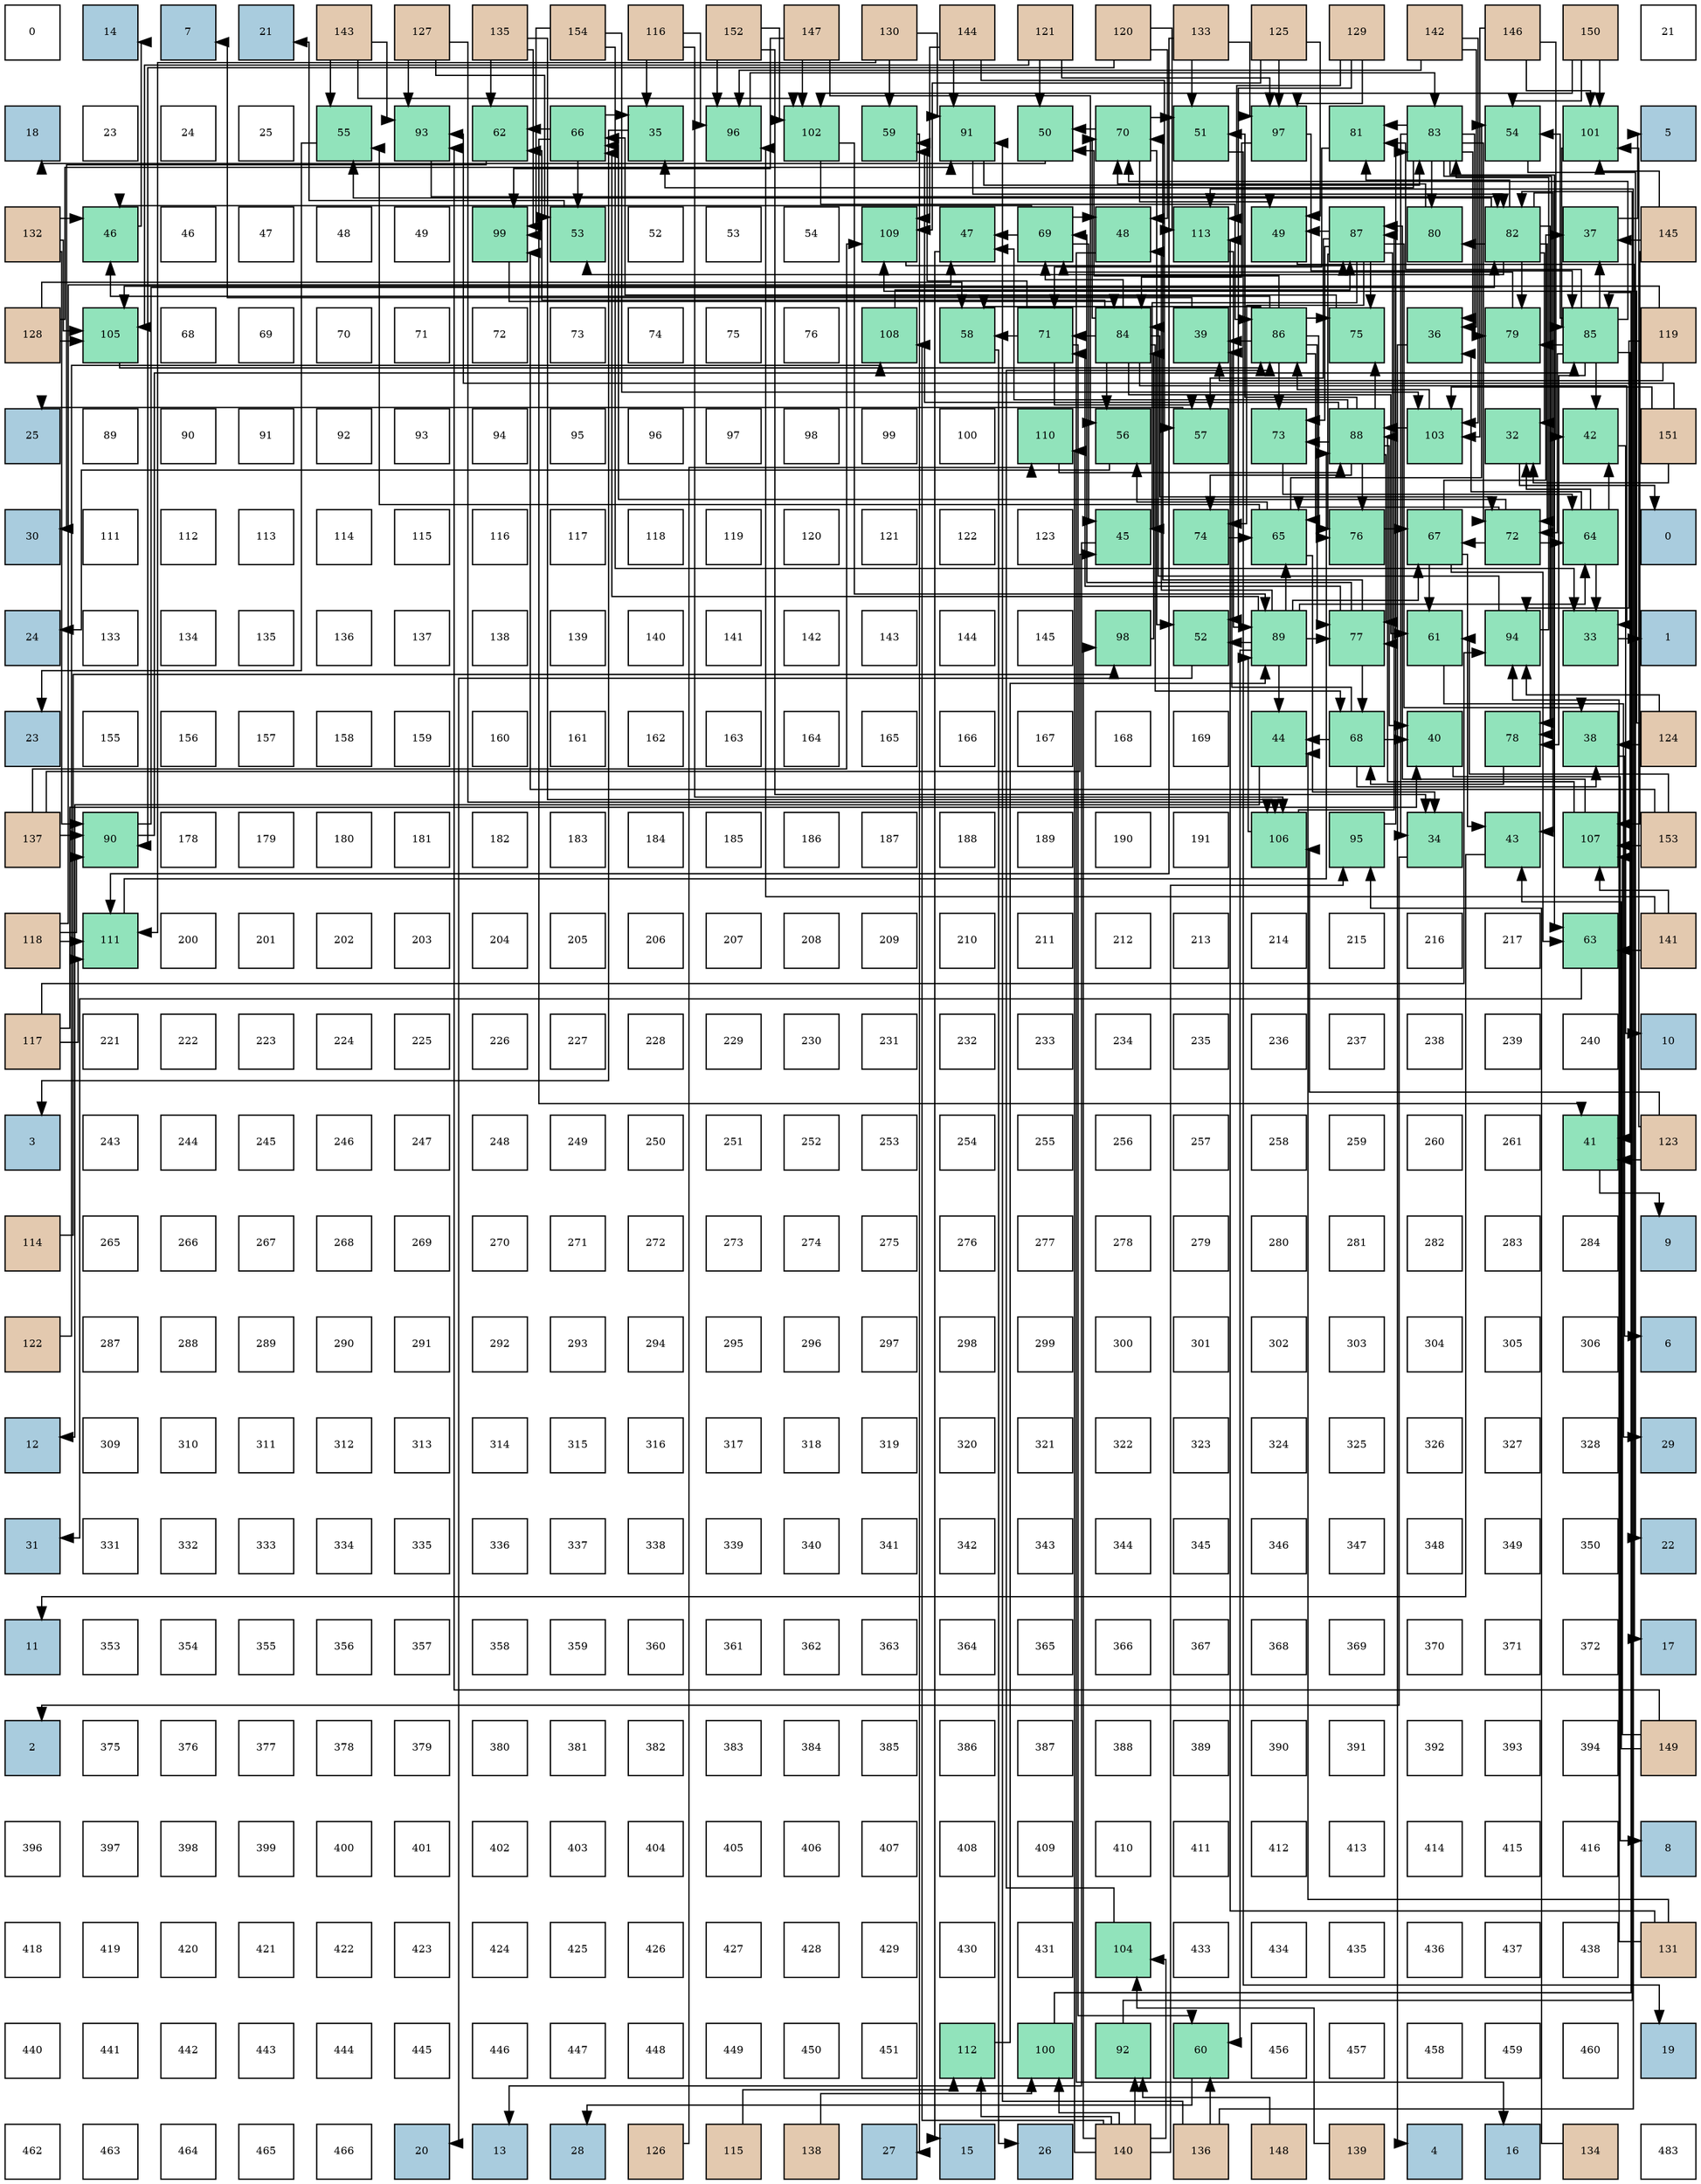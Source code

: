 digraph layout{
 rankdir=TB;
 splines=ortho;
 node [style=filled shape=square fixedsize=true width=0.6];
0[label="0", fontsize=8, fillcolor="#ffffff"];
1[label="14", fontsize=8, fillcolor="#a9ccde"];
2[label="7", fontsize=8, fillcolor="#a9ccde"];
3[label="21", fontsize=8, fillcolor="#a9ccde"];
4[label="143", fontsize=8, fillcolor="#e3c9af"];
5[label="127", fontsize=8, fillcolor="#e3c9af"];
6[label="135", fontsize=8, fillcolor="#e3c9af"];
7[label="154", fontsize=8, fillcolor="#e3c9af"];
8[label="116", fontsize=8, fillcolor="#e3c9af"];
9[label="152", fontsize=8, fillcolor="#e3c9af"];
10[label="147", fontsize=8, fillcolor="#e3c9af"];
11[label="130", fontsize=8, fillcolor="#e3c9af"];
12[label="144", fontsize=8, fillcolor="#e3c9af"];
13[label="121", fontsize=8, fillcolor="#e3c9af"];
14[label="120", fontsize=8, fillcolor="#e3c9af"];
15[label="133", fontsize=8, fillcolor="#e3c9af"];
16[label="125", fontsize=8, fillcolor="#e3c9af"];
17[label="129", fontsize=8, fillcolor="#e3c9af"];
18[label="142", fontsize=8, fillcolor="#e3c9af"];
19[label="146", fontsize=8, fillcolor="#e3c9af"];
20[label="150", fontsize=8, fillcolor="#e3c9af"];
21[label="21", fontsize=8, fillcolor="#ffffff"];
22[label="18", fontsize=8, fillcolor="#a9ccde"];
23[label="23", fontsize=8, fillcolor="#ffffff"];
24[label="24", fontsize=8, fillcolor="#ffffff"];
25[label="25", fontsize=8, fillcolor="#ffffff"];
26[label="55", fontsize=8, fillcolor="#91e3bb"];
27[label="93", fontsize=8, fillcolor="#91e3bb"];
28[label="62", fontsize=8, fillcolor="#91e3bb"];
29[label="66", fontsize=8, fillcolor="#91e3bb"];
30[label="35", fontsize=8, fillcolor="#91e3bb"];
31[label="96", fontsize=8, fillcolor="#91e3bb"];
32[label="102", fontsize=8, fillcolor="#91e3bb"];
33[label="59", fontsize=8, fillcolor="#91e3bb"];
34[label="91", fontsize=8, fillcolor="#91e3bb"];
35[label="50", fontsize=8, fillcolor="#91e3bb"];
36[label="70", fontsize=8, fillcolor="#91e3bb"];
37[label="51", fontsize=8, fillcolor="#91e3bb"];
38[label="97", fontsize=8, fillcolor="#91e3bb"];
39[label="81", fontsize=8, fillcolor="#91e3bb"];
40[label="83", fontsize=8, fillcolor="#91e3bb"];
41[label="54", fontsize=8, fillcolor="#91e3bb"];
42[label="101", fontsize=8, fillcolor="#91e3bb"];
43[label="5", fontsize=8, fillcolor="#a9ccde"];
44[label="132", fontsize=8, fillcolor="#e3c9af"];
45[label="46", fontsize=8, fillcolor="#91e3bb"];
46[label="46", fontsize=8, fillcolor="#ffffff"];
47[label="47", fontsize=8, fillcolor="#ffffff"];
48[label="48", fontsize=8, fillcolor="#ffffff"];
49[label="49", fontsize=8, fillcolor="#ffffff"];
50[label="99", fontsize=8, fillcolor="#91e3bb"];
51[label="53", fontsize=8, fillcolor="#91e3bb"];
52[label="52", fontsize=8, fillcolor="#ffffff"];
53[label="53", fontsize=8, fillcolor="#ffffff"];
54[label="54", fontsize=8, fillcolor="#ffffff"];
55[label="109", fontsize=8, fillcolor="#91e3bb"];
56[label="47", fontsize=8, fillcolor="#91e3bb"];
57[label="69", fontsize=8, fillcolor="#91e3bb"];
58[label="48", fontsize=8, fillcolor="#91e3bb"];
59[label="113", fontsize=8, fillcolor="#91e3bb"];
60[label="49", fontsize=8, fillcolor="#91e3bb"];
61[label="87", fontsize=8, fillcolor="#91e3bb"];
62[label="80", fontsize=8, fillcolor="#91e3bb"];
63[label="82", fontsize=8, fillcolor="#91e3bb"];
64[label="37", fontsize=8, fillcolor="#91e3bb"];
65[label="145", fontsize=8, fillcolor="#e3c9af"];
66[label="128", fontsize=8, fillcolor="#e3c9af"];
67[label="105", fontsize=8, fillcolor="#91e3bb"];
68[label="68", fontsize=8, fillcolor="#ffffff"];
69[label="69", fontsize=8, fillcolor="#ffffff"];
70[label="70", fontsize=8, fillcolor="#ffffff"];
71[label="71", fontsize=8, fillcolor="#ffffff"];
72[label="72", fontsize=8, fillcolor="#ffffff"];
73[label="73", fontsize=8, fillcolor="#ffffff"];
74[label="74", fontsize=8, fillcolor="#ffffff"];
75[label="75", fontsize=8, fillcolor="#ffffff"];
76[label="76", fontsize=8, fillcolor="#ffffff"];
77[label="108", fontsize=8, fillcolor="#91e3bb"];
78[label="58", fontsize=8, fillcolor="#91e3bb"];
79[label="71", fontsize=8, fillcolor="#91e3bb"];
80[label="84", fontsize=8, fillcolor="#91e3bb"];
81[label="39", fontsize=8, fillcolor="#91e3bb"];
82[label="86", fontsize=8, fillcolor="#91e3bb"];
83[label="75", fontsize=8, fillcolor="#91e3bb"];
84[label="36", fontsize=8, fillcolor="#91e3bb"];
85[label="79", fontsize=8, fillcolor="#91e3bb"];
86[label="85", fontsize=8, fillcolor="#91e3bb"];
87[label="119", fontsize=8, fillcolor="#e3c9af"];
88[label="25", fontsize=8, fillcolor="#a9ccde"];
89[label="89", fontsize=8, fillcolor="#ffffff"];
90[label="90", fontsize=8, fillcolor="#ffffff"];
91[label="91", fontsize=8, fillcolor="#ffffff"];
92[label="92", fontsize=8, fillcolor="#ffffff"];
93[label="93", fontsize=8, fillcolor="#ffffff"];
94[label="94", fontsize=8, fillcolor="#ffffff"];
95[label="95", fontsize=8, fillcolor="#ffffff"];
96[label="96", fontsize=8, fillcolor="#ffffff"];
97[label="97", fontsize=8, fillcolor="#ffffff"];
98[label="98", fontsize=8, fillcolor="#ffffff"];
99[label="99", fontsize=8, fillcolor="#ffffff"];
100[label="100", fontsize=8, fillcolor="#ffffff"];
101[label="110", fontsize=8, fillcolor="#91e3bb"];
102[label="56", fontsize=8, fillcolor="#91e3bb"];
103[label="57", fontsize=8, fillcolor="#91e3bb"];
104[label="73", fontsize=8, fillcolor="#91e3bb"];
105[label="88", fontsize=8, fillcolor="#91e3bb"];
106[label="103", fontsize=8, fillcolor="#91e3bb"];
107[label="32", fontsize=8, fillcolor="#91e3bb"];
108[label="42", fontsize=8, fillcolor="#91e3bb"];
109[label="151", fontsize=8, fillcolor="#e3c9af"];
110[label="30", fontsize=8, fillcolor="#a9ccde"];
111[label="111", fontsize=8, fillcolor="#ffffff"];
112[label="112", fontsize=8, fillcolor="#ffffff"];
113[label="113", fontsize=8, fillcolor="#ffffff"];
114[label="114", fontsize=8, fillcolor="#ffffff"];
115[label="115", fontsize=8, fillcolor="#ffffff"];
116[label="116", fontsize=8, fillcolor="#ffffff"];
117[label="117", fontsize=8, fillcolor="#ffffff"];
118[label="118", fontsize=8, fillcolor="#ffffff"];
119[label="119", fontsize=8, fillcolor="#ffffff"];
120[label="120", fontsize=8, fillcolor="#ffffff"];
121[label="121", fontsize=8, fillcolor="#ffffff"];
122[label="122", fontsize=8, fillcolor="#ffffff"];
123[label="123", fontsize=8, fillcolor="#ffffff"];
124[label="45", fontsize=8, fillcolor="#91e3bb"];
125[label="74", fontsize=8, fillcolor="#91e3bb"];
126[label="65", fontsize=8, fillcolor="#91e3bb"];
127[label="76", fontsize=8, fillcolor="#91e3bb"];
128[label="67", fontsize=8, fillcolor="#91e3bb"];
129[label="72", fontsize=8, fillcolor="#91e3bb"];
130[label="64", fontsize=8, fillcolor="#91e3bb"];
131[label="0", fontsize=8, fillcolor="#a9ccde"];
132[label="24", fontsize=8, fillcolor="#a9ccde"];
133[label="133", fontsize=8, fillcolor="#ffffff"];
134[label="134", fontsize=8, fillcolor="#ffffff"];
135[label="135", fontsize=8, fillcolor="#ffffff"];
136[label="136", fontsize=8, fillcolor="#ffffff"];
137[label="137", fontsize=8, fillcolor="#ffffff"];
138[label="138", fontsize=8, fillcolor="#ffffff"];
139[label="139", fontsize=8, fillcolor="#ffffff"];
140[label="140", fontsize=8, fillcolor="#ffffff"];
141[label="141", fontsize=8, fillcolor="#ffffff"];
142[label="142", fontsize=8, fillcolor="#ffffff"];
143[label="143", fontsize=8, fillcolor="#ffffff"];
144[label="144", fontsize=8, fillcolor="#ffffff"];
145[label="145", fontsize=8, fillcolor="#ffffff"];
146[label="98", fontsize=8, fillcolor="#91e3bb"];
147[label="52", fontsize=8, fillcolor="#91e3bb"];
148[label="89", fontsize=8, fillcolor="#91e3bb"];
149[label="77", fontsize=8, fillcolor="#91e3bb"];
150[label="61", fontsize=8, fillcolor="#91e3bb"];
151[label="94", fontsize=8, fillcolor="#91e3bb"];
152[label="33", fontsize=8, fillcolor="#91e3bb"];
153[label="1", fontsize=8, fillcolor="#a9ccde"];
154[label="23", fontsize=8, fillcolor="#a9ccde"];
155[label="155", fontsize=8, fillcolor="#ffffff"];
156[label="156", fontsize=8, fillcolor="#ffffff"];
157[label="157", fontsize=8, fillcolor="#ffffff"];
158[label="158", fontsize=8, fillcolor="#ffffff"];
159[label="159", fontsize=8, fillcolor="#ffffff"];
160[label="160", fontsize=8, fillcolor="#ffffff"];
161[label="161", fontsize=8, fillcolor="#ffffff"];
162[label="162", fontsize=8, fillcolor="#ffffff"];
163[label="163", fontsize=8, fillcolor="#ffffff"];
164[label="164", fontsize=8, fillcolor="#ffffff"];
165[label="165", fontsize=8, fillcolor="#ffffff"];
166[label="166", fontsize=8, fillcolor="#ffffff"];
167[label="167", fontsize=8, fillcolor="#ffffff"];
168[label="168", fontsize=8, fillcolor="#ffffff"];
169[label="169", fontsize=8, fillcolor="#ffffff"];
170[label="44", fontsize=8, fillcolor="#91e3bb"];
171[label="68", fontsize=8, fillcolor="#91e3bb"];
172[label="40", fontsize=8, fillcolor="#91e3bb"];
173[label="78", fontsize=8, fillcolor="#91e3bb"];
174[label="38", fontsize=8, fillcolor="#91e3bb"];
175[label="124", fontsize=8, fillcolor="#e3c9af"];
176[label="137", fontsize=8, fillcolor="#e3c9af"];
177[label="90", fontsize=8, fillcolor="#91e3bb"];
178[label="178", fontsize=8, fillcolor="#ffffff"];
179[label="179", fontsize=8, fillcolor="#ffffff"];
180[label="180", fontsize=8, fillcolor="#ffffff"];
181[label="181", fontsize=8, fillcolor="#ffffff"];
182[label="182", fontsize=8, fillcolor="#ffffff"];
183[label="183", fontsize=8, fillcolor="#ffffff"];
184[label="184", fontsize=8, fillcolor="#ffffff"];
185[label="185", fontsize=8, fillcolor="#ffffff"];
186[label="186", fontsize=8, fillcolor="#ffffff"];
187[label="187", fontsize=8, fillcolor="#ffffff"];
188[label="188", fontsize=8, fillcolor="#ffffff"];
189[label="189", fontsize=8, fillcolor="#ffffff"];
190[label="190", fontsize=8, fillcolor="#ffffff"];
191[label="191", fontsize=8, fillcolor="#ffffff"];
192[label="106", fontsize=8, fillcolor="#91e3bb"];
193[label="95", fontsize=8, fillcolor="#91e3bb"];
194[label="34", fontsize=8, fillcolor="#91e3bb"];
195[label="43", fontsize=8, fillcolor="#91e3bb"];
196[label="107", fontsize=8, fillcolor="#91e3bb"];
197[label="153", fontsize=8, fillcolor="#e3c9af"];
198[label="118", fontsize=8, fillcolor="#e3c9af"];
199[label="111", fontsize=8, fillcolor="#91e3bb"];
200[label="200", fontsize=8, fillcolor="#ffffff"];
201[label="201", fontsize=8, fillcolor="#ffffff"];
202[label="202", fontsize=8, fillcolor="#ffffff"];
203[label="203", fontsize=8, fillcolor="#ffffff"];
204[label="204", fontsize=8, fillcolor="#ffffff"];
205[label="205", fontsize=8, fillcolor="#ffffff"];
206[label="206", fontsize=8, fillcolor="#ffffff"];
207[label="207", fontsize=8, fillcolor="#ffffff"];
208[label="208", fontsize=8, fillcolor="#ffffff"];
209[label="209", fontsize=8, fillcolor="#ffffff"];
210[label="210", fontsize=8, fillcolor="#ffffff"];
211[label="211", fontsize=8, fillcolor="#ffffff"];
212[label="212", fontsize=8, fillcolor="#ffffff"];
213[label="213", fontsize=8, fillcolor="#ffffff"];
214[label="214", fontsize=8, fillcolor="#ffffff"];
215[label="215", fontsize=8, fillcolor="#ffffff"];
216[label="216", fontsize=8, fillcolor="#ffffff"];
217[label="217", fontsize=8, fillcolor="#ffffff"];
218[label="63", fontsize=8, fillcolor="#91e3bb"];
219[label="141", fontsize=8, fillcolor="#e3c9af"];
220[label="117", fontsize=8, fillcolor="#e3c9af"];
221[label="221", fontsize=8, fillcolor="#ffffff"];
222[label="222", fontsize=8, fillcolor="#ffffff"];
223[label="223", fontsize=8, fillcolor="#ffffff"];
224[label="224", fontsize=8, fillcolor="#ffffff"];
225[label="225", fontsize=8, fillcolor="#ffffff"];
226[label="226", fontsize=8, fillcolor="#ffffff"];
227[label="227", fontsize=8, fillcolor="#ffffff"];
228[label="228", fontsize=8, fillcolor="#ffffff"];
229[label="229", fontsize=8, fillcolor="#ffffff"];
230[label="230", fontsize=8, fillcolor="#ffffff"];
231[label="231", fontsize=8, fillcolor="#ffffff"];
232[label="232", fontsize=8, fillcolor="#ffffff"];
233[label="233", fontsize=8, fillcolor="#ffffff"];
234[label="234", fontsize=8, fillcolor="#ffffff"];
235[label="235", fontsize=8, fillcolor="#ffffff"];
236[label="236", fontsize=8, fillcolor="#ffffff"];
237[label="237", fontsize=8, fillcolor="#ffffff"];
238[label="238", fontsize=8, fillcolor="#ffffff"];
239[label="239", fontsize=8, fillcolor="#ffffff"];
240[label="240", fontsize=8, fillcolor="#ffffff"];
241[label="10", fontsize=8, fillcolor="#a9ccde"];
242[label="3", fontsize=8, fillcolor="#a9ccde"];
243[label="243", fontsize=8, fillcolor="#ffffff"];
244[label="244", fontsize=8, fillcolor="#ffffff"];
245[label="245", fontsize=8, fillcolor="#ffffff"];
246[label="246", fontsize=8, fillcolor="#ffffff"];
247[label="247", fontsize=8, fillcolor="#ffffff"];
248[label="248", fontsize=8, fillcolor="#ffffff"];
249[label="249", fontsize=8, fillcolor="#ffffff"];
250[label="250", fontsize=8, fillcolor="#ffffff"];
251[label="251", fontsize=8, fillcolor="#ffffff"];
252[label="252", fontsize=8, fillcolor="#ffffff"];
253[label="253", fontsize=8, fillcolor="#ffffff"];
254[label="254", fontsize=8, fillcolor="#ffffff"];
255[label="255", fontsize=8, fillcolor="#ffffff"];
256[label="256", fontsize=8, fillcolor="#ffffff"];
257[label="257", fontsize=8, fillcolor="#ffffff"];
258[label="258", fontsize=8, fillcolor="#ffffff"];
259[label="259", fontsize=8, fillcolor="#ffffff"];
260[label="260", fontsize=8, fillcolor="#ffffff"];
261[label="261", fontsize=8, fillcolor="#ffffff"];
262[label="41", fontsize=8, fillcolor="#91e3bb"];
263[label="123", fontsize=8, fillcolor="#e3c9af"];
264[label="114", fontsize=8, fillcolor="#e3c9af"];
265[label="265", fontsize=8, fillcolor="#ffffff"];
266[label="266", fontsize=8, fillcolor="#ffffff"];
267[label="267", fontsize=8, fillcolor="#ffffff"];
268[label="268", fontsize=8, fillcolor="#ffffff"];
269[label="269", fontsize=8, fillcolor="#ffffff"];
270[label="270", fontsize=8, fillcolor="#ffffff"];
271[label="271", fontsize=8, fillcolor="#ffffff"];
272[label="272", fontsize=8, fillcolor="#ffffff"];
273[label="273", fontsize=8, fillcolor="#ffffff"];
274[label="274", fontsize=8, fillcolor="#ffffff"];
275[label="275", fontsize=8, fillcolor="#ffffff"];
276[label="276", fontsize=8, fillcolor="#ffffff"];
277[label="277", fontsize=8, fillcolor="#ffffff"];
278[label="278", fontsize=8, fillcolor="#ffffff"];
279[label="279", fontsize=8, fillcolor="#ffffff"];
280[label="280", fontsize=8, fillcolor="#ffffff"];
281[label="281", fontsize=8, fillcolor="#ffffff"];
282[label="282", fontsize=8, fillcolor="#ffffff"];
283[label="283", fontsize=8, fillcolor="#ffffff"];
284[label="284", fontsize=8, fillcolor="#ffffff"];
285[label="9", fontsize=8, fillcolor="#a9ccde"];
286[label="122", fontsize=8, fillcolor="#e3c9af"];
287[label="287", fontsize=8, fillcolor="#ffffff"];
288[label="288", fontsize=8, fillcolor="#ffffff"];
289[label="289", fontsize=8, fillcolor="#ffffff"];
290[label="290", fontsize=8, fillcolor="#ffffff"];
291[label="291", fontsize=8, fillcolor="#ffffff"];
292[label="292", fontsize=8, fillcolor="#ffffff"];
293[label="293", fontsize=8, fillcolor="#ffffff"];
294[label="294", fontsize=8, fillcolor="#ffffff"];
295[label="295", fontsize=8, fillcolor="#ffffff"];
296[label="296", fontsize=8, fillcolor="#ffffff"];
297[label="297", fontsize=8, fillcolor="#ffffff"];
298[label="298", fontsize=8, fillcolor="#ffffff"];
299[label="299", fontsize=8, fillcolor="#ffffff"];
300[label="300", fontsize=8, fillcolor="#ffffff"];
301[label="301", fontsize=8, fillcolor="#ffffff"];
302[label="302", fontsize=8, fillcolor="#ffffff"];
303[label="303", fontsize=8, fillcolor="#ffffff"];
304[label="304", fontsize=8, fillcolor="#ffffff"];
305[label="305", fontsize=8, fillcolor="#ffffff"];
306[label="306", fontsize=8, fillcolor="#ffffff"];
307[label="6", fontsize=8, fillcolor="#a9ccde"];
308[label="12", fontsize=8, fillcolor="#a9ccde"];
309[label="309", fontsize=8, fillcolor="#ffffff"];
310[label="310", fontsize=8, fillcolor="#ffffff"];
311[label="311", fontsize=8, fillcolor="#ffffff"];
312[label="312", fontsize=8, fillcolor="#ffffff"];
313[label="313", fontsize=8, fillcolor="#ffffff"];
314[label="314", fontsize=8, fillcolor="#ffffff"];
315[label="315", fontsize=8, fillcolor="#ffffff"];
316[label="316", fontsize=8, fillcolor="#ffffff"];
317[label="317", fontsize=8, fillcolor="#ffffff"];
318[label="318", fontsize=8, fillcolor="#ffffff"];
319[label="319", fontsize=8, fillcolor="#ffffff"];
320[label="320", fontsize=8, fillcolor="#ffffff"];
321[label="321", fontsize=8, fillcolor="#ffffff"];
322[label="322", fontsize=8, fillcolor="#ffffff"];
323[label="323", fontsize=8, fillcolor="#ffffff"];
324[label="324", fontsize=8, fillcolor="#ffffff"];
325[label="325", fontsize=8, fillcolor="#ffffff"];
326[label="326", fontsize=8, fillcolor="#ffffff"];
327[label="327", fontsize=8, fillcolor="#ffffff"];
328[label="328", fontsize=8, fillcolor="#ffffff"];
329[label="29", fontsize=8, fillcolor="#a9ccde"];
330[label="31", fontsize=8, fillcolor="#a9ccde"];
331[label="331", fontsize=8, fillcolor="#ffffff"];
332[label="332", fontsize=8, fillcolor="#ffffff"];
333[label="333", fontsize=8, fillcolor="#ffffff"];
334[label="334", fontsize=8, fillcolor="#ffffff"];
335[label="335", fontsize=8, fillcolor="#ffffff"];
336[label="336", fontsize=8, fillcolor="#ffffff"];
337[label="337", fontsize=8, fillcolor="#ffffff"];
338[label="338", fontsize=8, fillcolor="#ffffff"];
339[label="339", fontsize=8, fillcolor="#ffffff"];
340[label="340", fontsize=8, fillcolor="#ffffff"];
341[label="341", fontsize=8, fillcolor="#ffffff"];
342[label="342", fontsize=8, fillcolor="#ffffff"];
343[label="343", fontsize=8, fillcolor="#ffffff"];
344[label="344", fontsize=8, fillcolor="#ffffff"];
345[label="345", fontsize=8, fillcolor="#ffffff"];
346[label="346", fontsize=8, fillcolor="#ffffff"];
347[label="347", fontsize=8, fillcolor="#ffffff"];
348[label="348", fontsize=8, fillcolor="#ffffff"];
349[label="349", fontsize=8, fillcolor="#ffffff"];
350[label="350", fontsize=8, fillcolor="#ffffff"];
351[label="22", fontsize=8, fillcolor="#a9ccde"];
352[label="11", fontsize=8, fillcolor="#a9ccde"];
353[label="353", fontsize=8, fillcolor="#ffffff"];
354[label="354", fontsize=8, fillcolor="#ffffff"];
355[label="355", fontsize=8, fillcolor="#ffffff"];
356[label="356", fontsize=8, fillcolor="#ffffff"];
357[label="357", fontsize=8, fillcolor="#ffffff"];
358[label="358", fontsize=8, fillcolor="#ffffff"];
359[label="359", fontsize=8, fillcolor="#ffffff"];
360[label="360", fontsize=8, fillcolor="#ffffff"];
361[label="361", fontsize=8, fillcolor="#ffffff"];
362[label="362", fontsize=8, fillcolor="#ffffff"];
363[label="363", fontsize=8, fillcolor="#ffffff"];
364[label="364", fontsize=8, fillcolor="#ffffff"];
365[label="365", fontsize=8, fillcolor="#ffffff"];
366[label="366", fontsize=8, fillcolor="#ffffff"];
367[label="367", fontsize=8, fillcolor="#ffffff"];
368[label="368", fontsize=8, fillcolor="#ffffff"];
369[label="369", fontsize=8, fillcolor="#ffffff"];
370[label="370", fontsize=8, fillcolor="#ffffff"];
371[label="371", fontsize=8, fillcolor="#ffffff"];
372[label="372", fontsize=8, fillcolor="#ffffff"];
373[label="17", fontsize=8, fillcolor="#a9ccde"];
374[label="2", fontsize=8, fillcolor="#a9ccde"];
375[label="375", fontsize=8, fillcolor="#ffffff"];
376[label="376", fontsize=8, fillcolor="#ffffff"];
377[label="377", fontsize=8, fillcolor="#ffffff"];
378[label="378", fontsize=8, fillcolor="#ffffff"];
379[label="379", fontsize=8, fillcolor="#ffffff"];
380[label="380", fontsize=8, fillcolor="#ffffff"];
381[label="381", fontsize=8, fillcolor="#ffffff"];
382[label="382", fontsize=8, fillcolor="#ffffff"];
383[label="383", fontsize=8, fillcolor="#ffffff"];
384[label="384", fontsize=8, fillcolor="#ffffff"];
385[label="385", fontsize=8, fillcolor="#ffffff"];
386[label="386", fontsize=8, fillcolor="#ffffff"];
387[label="387", fontsize=8, fillcolor="#ffffff"];
388[label="388", fontsize=8, fillcolor="#ffffff"];
389[label="389", fontsize=8, fillcolor="#ffffff"];
390[label="390", fontsize=8, fillcolor="#ffffff"];
391[label="391", fontsize=8, fillcolor="#ffffff"];
392[label="392", fontsize=8, fillcolor="#ffffff"];
393[label="393", fontsize=8, fillcolor="#ffffff"];
394[label="394", fontsize=8, fillcolor="#ffffff"];
395[label="149", fontsize=8, fillcolor="#e3c9af"];
396[label="396", fontsize=8, fillcolor="#ffffff"];
397[label="397", fontsize=8, fillcolor="#ffffff"];
398[label="398", fontsize=8, fillcolor="#ffffff"];
399[label="399", fontsize=8, fillcolor="#ffffff"];
400[label="400", fontsize=8, fillcolor="#ffffff"];
401[label="401", fontsize=8, fillcolor="#ffffff"];
402[label="402", fontsize=8, fillcolor="#ffffff"];
403[label="403", fontsize=8, fillcolor="#ffffff"];
404[label="404", fontsize=8, fillcolor="#ffffff"];
405[label="405", fontsize=8, fillcolor="#ffffff"];
406[label="406", fontsize=8, fillcolor="#ffffff"];
407[label="407", fontsize=8, fillcolor="#ffffff"];
408[label="408", fontsize=8, fillcolor="#ffffff"];
409[label="409", fontsize=8, fillcolor="#ffffff"];
410[label="410", fontsize=8, fillcolor="#ffffff"];
411[label="411", fontsize=8, fillcolor="#ffffff"];
412[label="412", fontsize=8, fillcolor="#ffffff"];
413[label="413", fontsize=8, fillcolor="#ffffff"];
414[label="414", fontsize=8, fillcolor="#ffffff"];
415[label="415", fontsize=8, fillcolor="#ffffff"];
416[label="416", fontsize=8, fillcolor="#ffffff"];
417[label="8", fontsize=8, fillcolor="#a9ccde"];
418[label="418", fontsize=8, fillcolor="#ffffff"];
419[label="419", fontsize=8, fillcolor="#ffffff"];
420[label="420", fontsize=8, fillcolor="#ffffff"];
421[label="421", fontsize=8, fillcolor="#ffffff"];
422[label="422", fontsize=8, fillcolor="#ffffff"];
423[label="423", fontsize=8, fillcolor="#ffffff"];
424[label="424", fontsize=8, fillcolor="#ffffff"];
425[label="425", fontsize=8, fillcolor="#ffffff"];
426[label="426", fontsize=8, fillcolor="#ffffff"];
427[label="427", fontsize=8, fillcolor="#ffffff"];
428[label="428", fontsize=8, fillcolor="#ffffff"];
429[label="429", fontsize=8, fillcolor="#ffffff"];
430[label="430", fontsize=8, fillcolor="#ffffff"];
431[label="431", fontsize=8, fillcolor="#ffffff"];
432[label="104", fontsize=8, fillcolor="#91e3bb"];
433[label="433", fontsize=8, fillcolor="#ffffff"];
434[label="434", fontsize=8, fillcolor="#ffffff"];
435[label="435", fontsize=8, fillcolor="#ffffff"];
436[label="436", fontsize=8, fillcolor="#ffffff"];
437[label="437", fontsize=8, fillcolor="#ffffff"];
438[label="438", fontsize=8, fillcolor="#ffffff"];
439[label="131", fontsize=8, fillcolor="#e3c9af"];
440[label="440", fontsize=8, fillcolor="#ffffff"];
441[label="441", fontsize=8, fillcolor="#ffffff"];
442[label="442", fontsize=8, fillcolor="#ffffff"];
443[label="443", fontsize=8, fillcolor="#ffffff"];
444[label="444", fontsize=8, fillcolor="#ffffff"];
445[label="445", fontsize=8, fillcolor="#ffffff"];
446[label="446", fontsize=8, fillcolor="#ffffff"];
447[label="447", fontsize=8, fillcolor="#ffffff"];
448[label="448", fontsize=8, fillcolor="#ffffff"];
449[label="449", fontsize=8, fillcolor="#ffffff"];
450[label="450", fontsize=8, fillcolor="#ffffff"];
451[label="451", fontsize=8, fillcolor="#ffffff"];
452[label="112", fontsize=8, fillcolor="#91e3bb"];
453[label="100", fontsize=8, fillcolor="#91e3bb"];
454[label="92", fontsize=8, fillcolor="#91e3bb"];
455[label="60", fontsize=8, fillcolor="#91e3bb"];
456[label="456", fontsize=8, fillcolor="#ffffff"];
457[label="457", fontsize=8, fillcolor="#ffffff"];
458[label="458", fontsize=8, fillcolor="#ffffff"];
459[label="459", fontsize=8, fillcolor="#ffffff"];
460[label="460", fontsize=8, fillcolor="#ffffff"];
461[label="19", fontsize=8, fillcolor="#a9ccde"];
462[label="462", fontsize=8, fillcolor="#ffffff"];
463[label="463", fontsize=8, fillcolor="#ffffff"];
464[label="464", fontsize=8, fillcolor="#ffffff"];
465[label="465", fontsize=8, fillcolor="#ffffff"];
466[label="466", fontsize=8, fillcolor="#ffffff"];
467[label="20", fontsize=8, fillcolor="#a9ccde"];
468[label="13", fontsize=8, fillcolor="#a9ccde"];
469[label="28", fontsize=8, fillcolor="#a9ccde"];
470[label="126", fontsize=8, fillcolor="#e3c9af"];
471[label="115", fontsize=8, fillcolor="#e3c9af"];
472[label="138", fontsize=8, fillcolor="#e3c9af"];
473[label="27", fontsize=8, fillcolor="#a9ccde"];
474[label="15", fontsize=8, fillcolor="#a9ccde"];
475[label="26", fontsize=8, fillcolor="#a9ccde"];
476[label="140", fontsize=8, fillcolor="#e3c9af"];
477[label="136", fontsize=8, fillcolor="#e3c9af"];
478[label="148", fontsize=8, fillcolor="#e3c9af"];
479[label="139", fontsize=8, fillcolor="#e3c9af"];
480[label="4", fontsize=8, fillcolor="#a9ccde"];
481[label="16", fontsize=8, fillcolor="#a9ccde"];
482[label="134", fontsize=8, fillcolor="#e3c9af"];
483[label="483", fontsize=8, fillcolor="#ffffff"];
edge [constraint=false, style=vis];107 -> 131;
152 -> 153;
194 -> 374;
30 -> 242;
84 -> 480;
64 -> 43;
174 -> 307;
81 -> 2;
172 -> 417;
262 -> 285;
108 -> 241;
195 -> 352;
170 -> 308;
124 -> 468;
45 -> 1;
56 -> 474;
58 -> 481;
60 -> 373;
35 -> 22;
37 -> 461;
147 -> 467;
51 -> 3;
41 -> 351;
26 -> 154;
102 -> 132;
103 -> 88;
78 -> 475;
33 -> 473;
455 -> 469;
150 -> 329;
28 -> 110;
218 -> 330;
130 -> 107;
130 -> 152;
130 -> 84;
130 -> 108;
126 -> 194;
126 -> 41;
126 -> 26;
126 -> 102;
29 -> 30;
29 -> 262;
29 -> 51;
29 -> 28;
128 -> 64;
128 -> 195;
128 -> 150;
128 -> 218;
171 -> 174;
171 -> 81;
171 -> 172;
171 -> 170;
57 -> 124;
57 -> 45;
57 -> 56;
57 -> 58;
36 -> 60;
36 -> 35;
36 -> 37;
36 -> 147;
79 -> 103;
79 -> 78;
79 -> 33;
79 -> 455;
129 -> 130;
129 -> 126;
129 -> 29;
129 -> 128;
104 -> 130;
125 -> 126;
83 -> 29;
127 -> 128;
149 -> 171;
149 -> 57;
149 -> 36;
149 -> 79;
173 -> 171;
85 -> 57;
62 -> 36;
39 -> 79;
63 -> 107;
63 -> 195;
63 -> 51;
63 -> 26;
63 -> 129;
63 -> 173;
63 -> 85;
63 -> 62;
63 -> 39;
40 -> 194;
40 -> 30;
40 -> 84;
40 -> 218;
40 -> 129;
40 -> 173;
40 -> 85;
40 -> 62;
40 -> 39;
80 -> 152;
80 -> 102;
80 -> 150;
80 -> 28;
80 -> 171;
80 -> 57;
80 -> 36;
80 -> 79;
80 -> 129;
86 -> 64;
86 -> 262;
86 -> 108;
86 -> 41;
86 -> 36;
86 -> 129;
86 -> 173;
86 -> 85;
86 -> 39;
82 -> 81;
82 -> 45;
82 -> 35;
82 -> 78;
82 -> 126;
82 -> 104;
82 -> 83;
82 -> 127;
82 -> 149;
61 -> 174;
61 -> 124;
61 -> 60;
61 -> 103;
61 -> 104;
61 -> 125;
61 -> 83;
61 -> 127;
61 -> 149;
105 -> 172;
105 -> 56;
105 -> 37;
105 -> 33;
105 -> 104;
105 -> 125;
105 -> 83;
105 -> 127;
105 -> 149;
148 -> 170;
148 -> 58;
148 -> 147;
148 -> 455;
148 -> 130;
148 -> 126;
148 -> 29;
148 -> 128;
148 -> 149;
177 -> 63;
177 -> 86;
34 -> 63;
34 -> 40;
454 -> 63;
27 -> 63;
151 -> 40;
151 -> 80;
193 -> 40;
31 -> 40;
38 -> 80;
38 -> 86;
146 -> 80;
50 -> 80;
453 -> 86;
42 -> 86;
32 -> 82;
32 -> 148;
106 -> 82;
106 -> 105;
432 -> 82;
67 -> 82;
192 -> 61;
192 -> 148;
196 -> 61;
196 -> 105;
77 -> 61;
55 -> 61;
101 -> 105;
199 -> 105;
452 -> 148;
59 -> 148;
264 -> 146;
471 -> 452;
8 -> 30;
8 -> 31;
8 -> 192;
220 -> 172;
220 -> 151;
220 -> 199;
198 -> 56;
198 -> 177;
198 -> 199;
87 -> 81;
87 -> 151;
87 -> 67;
14 -> 58;
14 -> 177;
14 -> 59;
13 -> 35;
13 -> 38;
13 -> 67;
286 -> 77;
263 -> 262;
263 -> 42;
263 -> 192;
175 -> 174;
175 -> 151;
175 -> 55;
16 -> 60;
16 -> 38;
16 -> 55;
470 -> 101;
5 -> 51;
5 -> 27;
5 -> 192;
66 -> 78;
66 -> 34;
66 -> 67;
17 -> 147;
17 -> 38;
17 -> 59;
11 -> 33;
11 -> 34;
11 -> 199;
439 -> 170;
439 -> 151;
439 -> 59;
44 -> 45;
44 -> 177;
44 -> 67;
15 -> 37;
15 -> 38;
15 -> 199;
482 -> 193;
6 -> 28;
6 -> 50;
6 -> 192;
477 -> 455;
477 -> 34;
477 -> 59;
176 -> 124;
176 -> 177;
176 -> 55;
472 -> 453;
479 -> 432;
476 -> 454;
476 -> 193;
476 -> 146;
476 -> 453;
476 -> 432;
476 -> 77;
476 -> 101;
476 -> 452;
219 -> 218;
219 -> 31;
219 -> 196;
18 -> 84;
18 -> 31;
18 -> 106;
4 -> 26;
4 -> 27;
4 -> 32;
12 -> 103;
12 -> 34;
12 -> 55;
65 -> 64;
65 -> 42;
65 -> 196;
19 -> 108;
19 -> 42;
19 -> 106;
10 -> 102;
10 -> 50;
10 -> 32;
478 -> 454;
395 -> 195;
395 -> 27;
395 -> 196;
20 -> 41;
20 -> 42;
20 -> 32;
109 -> 107;
109 -> 27;
109 -> 106;
9 -> 194;
9 -> 31;
9 -> 32;
197 -> 150;
197 -> 50;
197 -> 196;
7 -> 152;
7 -> 50;
7 -> 106;
edge [constraint=true, style=invis];
0 -> 22 -> 44 -> 66 -> 88 -> 110 -> 132 -> 154 -> 176 -> 198 -> 220 -> 242 -> 264 -> 286 -> 308 -> 330 -> 352 -> 374 -> 396 -> 418 -> 440 -> 462;
1 -> 23 -> 45 -> 67 -> 89 -> 111 -> 133 -> 155 -> 177 -> 199 -> 221 -> 243 -> 265 -> 287 -> 309 -> 331 -> 353 -> 375 -> 397 -> 419 -> 441 -> 463;
2 -> 24 -> 46 -> 68 -> 90 -> 112 -> 134 -> 156 -> 178 -> 200 -> 222 -> 244 -> 266 -> 288 -> 310 -> 332 -> 354 -> 376 -> 398 -> 420 -> 442 -> 464;
3 -> 25 -> 47 -> 69 -> 91 -> 113 -> 135 -> 157 -> 179 -> 201 -> 223 -> 245 -> 267 -> 289 -> 311 -> 333 -> 355 -> 377 -> 399 -> 421 -> 443 -> 465;
4 -> 26 -> 48 -> 70 -> 92 -> 114 -> 136 -> 158 -> 180 -> 202 -> 224 -> 246 -> 268 -> 290 -> 312 -> 334 -> 356 -> 378 -> 400 -> 422 -> 444 -> 466;
5 -> 27 -> 49 -> 71 -> 93 -> 115 -> 137 -> 159 -> 181 -> 203 -> 225 -> 247 -> 269 -> 291 -> 313 -> 335 -> 357 -> 379 -> 401 -> 423 -> 445 -> 467;
6 -> 28 -> 50 -> 72 -> 94 -> 116 -> 138 -> 160 -> 182 -> 204 -> 226 -> 248 -> 270 -> 292 -> 314 -> 336 -> 358 -> 380 -> 402 -> 424 -> 446 -> 468;
7 -> 29 -> 51 -> 73 -> 95 -> 117 -> 139 -> 161 -> 183 -> 205 -> 227 -> 249 -> 271 -> 293 -> 315 -> 337 -> 359 -> 381 -> 403 -> 425 -> 447 -> 469;
8 -> 30 -> 52 -> 74 -> 96 -> 118 -> 140 -> 162 -> 184 -> 206 -> 228 -> 250 -> 272 -> 294 -> 316 -> 338 -> 360 -> 382 -> 404 -> 426 -> 448 -> 470;
9 -> 31 -> 53 -> 75 -> 97 -> 119 -> 141 -> 163 -> 185 -> 207 -> 229 -> 251 -> 273 -> 295 -> 317 -> 339 -> 361 -> 383 -> 405 -> 427 -> 449 -> 471;
10 -> 32 -> 54 -> 76 -> 98 -> 120 -> 142 -> 164 -> 186 -> 208 -> 230 -> 252 -> 274 -> 296 -> 318 -> 340 -> 362 -> 384 -> 406 -> 428 -> 450 -> 472;
11 -> 33 -> 55 -> 77 -> 99 -> 121 -> 143 -> 165 -> 187 -> 209 -> 231 -> 253 -> 275 -> 297 -> 319 -> 341 -> 363 -> 385 -> 407 -> 429 -> 451 -> 473;
12 -> 34 -> 56 -> 78 -> 100 -> 122 -> 144 -> 166 -> 188 -> 210 -> 232 -> 254 -> 276 -> 298 -> 320 -> 342 -> 364 -> 386 -> 408 -> 430 -> 452 -> 474;
13 -> 35 -> 57 -> 79 -> 101 -> 123 -> 145 -> 167 -> 189 -> 211 -> 233 -> 255 -> 277 -> 299 -> 321 -> 343 -> 365 -> 387 -> 409 -> 431 -> 453 -> 475;
14 -> 36 -> 58 -> 80 -> 102 -> 124 -> 146 -> 168 -> 190 -> 212 -> 234 -> 256 -> 278 -> 300 -> 322 -> 344 -> 366 -> 388 -> 410 -> 432 -> 454 -> 476;
15 -> 37 -> 59 -> 81 -> 103 -> 125 -> 147 -> 169 -> 191 -> 213 -> 235 -> 257 -> 279 -> 301 -> 323 -> 345 -> 367 -> 389 -> 411 -> 433 -> 455 -> 477;
16 -> 38 -> 60 -> 82 -> 104 -> 126 -> 148 -> 170 -> 192 -> 214 -> 236 -> 258 -> 280 -> 302 -> 324 -> 346 -> 368 -> 390 -> 412 -> 434 -> 456 -> 478;
17 -> 39 -> 61 -> 83 -> 105 -> 127 -> 149 -> 171 -> 193 -> 215 -> 237 -> 259 -> 281 -> 303 -> 325 -> 347 -> 369 -> 391 -> 413 -> 435 -> 457 -> 479;
18 -> 40 -> 62 -> 84 -> 106 -> 128 -> 150 -> 172 -> 194 -> 216 -> 238 -> 260 -> 282 -> 304 -> 326 -> 348 -> 370 -> 392 -> 414 -> 436 -> 458 -> 480;
19 -> 41 -> 63 -> 85 -> 107 -> 129 -> 151 -> 173 -> 195 -> 217 -> 239 -> 261 -> 283 -> 305 -> 327 -> 349 -> 371 -> 393 -> 415 -> 437 -> 459 -> 481;
20 -> 42 -> 64 -> 86 -> 108 -> 130 -> 152 -> 174 -> 196 -> 218 -> 240 -> 262 -> 284 -> 306 -> 328 -> 350 -> 372 -> 394 -> 416 -> 438 -> 460 -> 482;
21 -> 43 -> 65 -> 87 -> 109 -> 131 -> 153 -> 175 -> 197 -> 219 -> 241 -> 263 -> 285 -> 307 -> 329 -> 351 -> 373 -> 395 -> 417 -> 439 -> 461 -> 483;
rank = same {0 -> 1 -> 2 -> 3 -> 4 -> 5 -> 6 -> 7 -> 8 -> 9 -> 10 -> 11 -> 12 -> 13 -> 14 -> 15 -> 16 -> 17 -> 18 -> 19 -> 20 -> 21};
rank = same {22 -> 23 -> 24 -> 25 -> 26 -> 27 -> 28 -> 29 -> 30 -> 31 -> 32 -> 33 -> 34 -> 35 -> 36 -> 37 -> 38 -> 39 -> 40 -> 41 -> 42 -> 43};
rank = same {44 -> 45 -> 46 -> 47 -> 48 -> 49 -> 50 -> 51 -> 52 -> 53 -> 54 -> 55 -> 56 -> 57 -> 58 -> 59 -> 60 -> 61 -> 62 -> 63 -> 64 -> 65};
rank = same {66 -> 67 -> 68 -> 69 -> 70 -> 71 -> 72 -> 73 -> 74 -> 75 -> 76 -> 77 -> 78 -> 79 -> 80 -> 81 -> 82 -> 83 -> 84 -> 85 -> 86 -> 87};
rank = same {88 -> 89 -> 90 -> 91 -> 92 -> 93 -> 94 -> 95 -> 96 -> 97 -> 98 -> 99 -> 100 -> 101 -> 102 -> 103 -> 104 -> 105 -> 106 -> 107 -> 108 -> 109};
rank = same {110 -> 111 -> 112 -> 113 -> 114 -> 115 -> 116 -> 117 -> 118 -> 119 -> 120 -> 121 -> 122 -> 123 -> 124 -> 125 -> 126 -> 127 -> 128 -> 129 -> 130 -> 131};
rank = same {132 -> 133 -> 134 -> 135 -> 136 -> 137 -> 138 -> 139 -> 140 -> 141 -> 142 -> 143 -> 144 -> 145 -> 146 -> 147 -> 148 -> 149 -> 150 -> 151 -> 152 -> 153};
rank = same {154 -> 155 -> 156 -> 157 -> 158 -> 159 -> 160 -> 161 -> 162 -> 163 -> 164 -> 165 -> 166 -> 167 -> 168 -> 169 -> 170 -> 171 -> 172 -> 173 -> 174 -> 175};
rank = same {176 -> 177 -> 178 -> 179 -> 180 -> 181 -> 182 -> 183 -> 184 -> 185 -> 186 -> 187 -> 188 -> 189 -> 190 -> 191 -> 192 -> 193 -> 194 -> 195 -> 196 -> 197};
rank = same {198 -> 199 -> 200 -> 201 -> 202 -> 203 -> 204 -> 205 -> 206 -> 207 -> 208 -> 209 -> 210 -> 211 -> 212 -> 213 -> 214 -> 215 -> 216 -> 217 -> 218 -> 219};
rank = same {220 -> 221 -> 222 -> 223 -> 224 -> 225 -> 226 -> 227 -> 228 -> 229 -> 230 -> 231 -> 232 -> 233 -> 234 -> 235 -> 236 -> 237 -> 238 -> 239 -> 240 -> 241};
rank = same {242 -> 243 -> 244 -> 245 -> 246 -> 247 -> 248 -> 249 -> 250 -> 251 -> 252 -> 253 -> 254 -> 255 -> 256 -> 257 -> 258 -> 259 -> 260 -> 261 -> 262 -> 263};
rank = same {264 -> 265 -> 266 -> 267 -> 268 -> 269 -> 270 -> 271 -> 272 -> 273 -> 274 -> 275 -> 276 -> 277 -> 278 -> 279 -> 280 -> 281 -> 282 -> 283 -> 284 -> 285};
rank = same {286 -> 287 -> 288 -> 289 -> 290 -> 291 -> 292 -> 293 -> 294 -> 295 -> 296 -> 297 -> 298 -> 299 -> 300 -> 301 -> 302 -> 303 -> 304 -> 305 -> 306 -> 307};
rank = same {308 -> 309 -> 310 -> 311 -> 312 -> 313 -> 314 -> 315 -> 316 -> 317 -> 318 -> 319 -> 320 -> 321 -> 322 -> 323 -> 324 -> 325 -> 326 -> 327 -> 328 -> 329};
rank = same {330 -> 331 -> 332 -> 333 -> 334 -> 335 -> 336 -> 337 -> 338 -> 339 -> 340 -> 341 -> 342 -> 343 -> 344 -> 345 -> 346 -> 347 -> 348 -> 349 -> 350 -> 351};
rank = same {352 -> 353 -> 354 -> 355 -> 356 -> 357 -> 358 -> 359 -> 360 -> 361 -> 362 -> 363 -> 364 -> 365 -> 366 -> 367 -> 368 -> 369 -> 370 -> 371 -> 372 -> 373};
rank = same {374 -> 375 -> 376 -> 377 -> 378 -> 379 -> 380 -> 381 -> 382 -> 383 -> 384 -> 385 -> 386 -> 387 -> 388 -> 389 -> 390 -> 391 -> 392 -> 393 -> 394 -> 395};
rank = same {396 -> 397 -> 398 -> 399 -> 400 -> 401 -> 402 -> 403 -> 404 -> 405 -> 406 -> 407 -> 408 -> 409 -> 410 -> 411 -> 412 -> 413 -> 414 -> 415 -> 416 -> 417};
rank = same {418 -> 419 -> 420 -> 421 -> 422 -> 423 -> 424 -> 425 -> 426 -> 427 -> 428 -> 429 -> 430 -> 431 -> 432 -> 433 -> 434 -> 435 -> 436 -> 437 -> 438 -> 439};
rank = same {440 -> 441 -> 442 -> 443 -> 444 -> 445 -> 446 -> 447 -> 448 -> 449 -> 450 -> 451 -> 452 -> 453 -> 454 -> 455 -> 456 -> 457 -> 458 -> 459 -> 460 -> 461};
rank = same {462 -> 463 -> 464 -> 465 -> 466 -> 467 -> 468 -> 469 -> 470 -> 471 -> 472 -> 473 -> 474 -> 475 -> 476 -> 477 -> 478 -> 479 -> 480 -> 481 -> 482 -> 483};
}